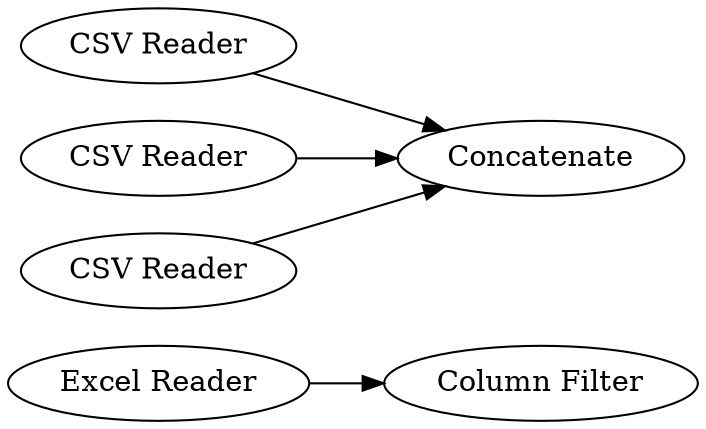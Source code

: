 digraph {
	1 -> 2
	5 -> 4
	3 -> 4
	6 -> 4
	5 [label="CSV Reader"]
	1 [label="Excel Reader"]
	4 [label=Concatenate]
	6 [label="CSV Reader"]
	3 [label="CSV Reader"]
	2 [label="Column Filter"]
	rankdir=LR
}
